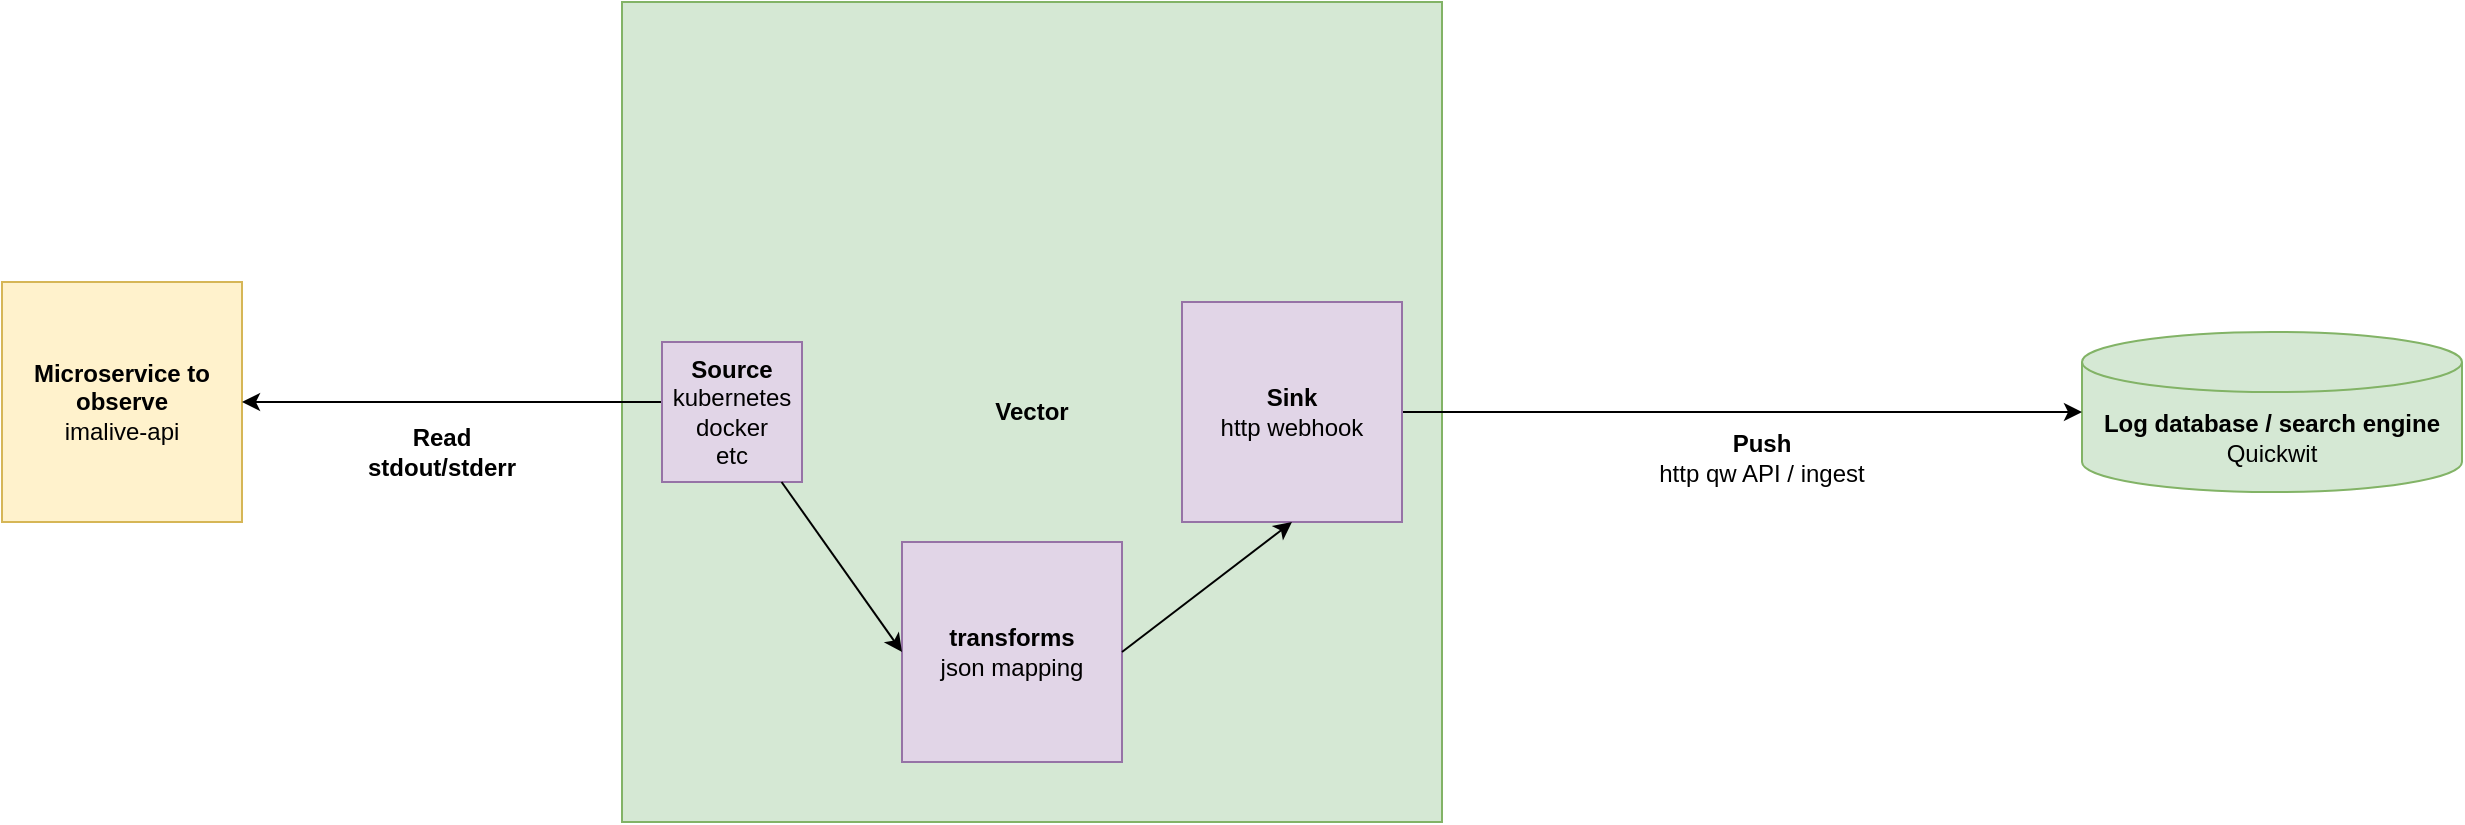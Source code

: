 <mxfile version="24.7.17">
  <diagram name="Page-1" id="CHFMe2IRVTsI6qmm4ftn">
    <mxGraphModel dx="2394" dy="1627" grid="1" gridSize="10" guides="1" tooltips="1" connect="1" arrows="1" fold="1" page="1" pageScale="1" pageWidth="850" pageHeight="1100" math="0" shadow="0">
      <root>
        <mxCell id="0" />
        <mxCell id="1" parent="0" />
        <mxCell id="whdzYoUCEXQkv3xc6MTR-1" value="&lt;b&gt;Microservice to observe&lt;/b&gt;&lt;div&gt;imalive-api&lt;/div&gt;" style="whiteSpace=wrap;html=1;aspect=fixed;fillColor=#fff2cc;strokeColor=#d6b656;" parent="1" vertex="1">
          <mxGeometry x="40" y="280" width="120" height="120" as="geometry" />
        </mxCell>
        <mxCell id="whdzYoUCEXQkv3xc6MTR-2" value="&lt;b&gt;Vector&lt;/b&gt;" style="whiteSpace=wrap;html=1;aspect=fixed;fillColor=#d5e8d4;strokeColor=#82b366;" parent="1" vertex="1">
          <mxGeometry x="350" y="140" width="410" height="410" as="geometry" />
        </mxCell>
        <mxCell id="whdzYoUCEXQkv3xc6MTR-3" value="" style="endArrow=classic;html=1;rounded=0;exitX=0.143;exitY=0.429;exitDx=0;exitDy=0;entryX=1;entryY=0.5;entryDx=0;entryDy=0;exitPerimeter=0;" parent="1" source="u7MDSzphMWqFGJtIxUIO-4" target="whdzYoUCEXQkv3xc6MTR-1" edge="1">
          <mxGeometry width="50" height="50" relative="1" as="geometry">
            <mxPoint x="270" y="280" as="sourcePoint" />
            <mxPoint x="320" y="230" as="targetPoint" />
          </mxGeometry>
        </mxCell>
        <mxCell id="whdzYoUCEXQkv3xc6MTR-4" value="&lt;b&gt;Log database / search engine&lt;br&gt;&lt;/b&gt;Quickwit" style="shape=cylinder3;whiteSpace=wrap;html=1;boundedLbl=1;backgroundOutline=1;size=15;fillColor=#d5e8d4;strokeColor=#82b366;" parent="1" vertex="1">
          <mxGeometry x="1080" y="305" width="190" height="80" as="geometry" />
        </mxCell>
        <mxCell id="whdzYoUCEXQkv3xc6MTR-6" value="" style="endArrow=classic;html=1;rounded=0;entryX=0;entryY=0.5;entryDx=0;entryDy=0;entryPerimeter=0;exitX=1;exitY=0.5;exitDx=0;exitDy=0;" parent="1" source="u7MDSzphMWqFGJtIxUIO-6" target="whdzYoUCEXQkv3xc6MTR-4" edge="1">
          <mxGeometry width="50" height="50" relative="1" as="geometry">
            <mxPoint x="480" y="240" as="sourcePoint" />
            <mxPoint x="530" y="110" as="targetPoint" />
          </mxGeometry>
        </mxCell>
        <mxCell id="whdzYoUCEXQkv3xc6MTR-7" value="&lt;b&gt;Read&lt;br&gt;stdout/stderr&lt;/b&gt;" style="text;html=1;align=center;verticalAlign=middle;whiteSpace=wrap;rounded=0;" parent="1" vertex="1">
          <mxGeometry x="230" y="350" width="60" height="30" as="geometry" />
        </mxCell>
        <mxCell id="whdzYoUCEXQkv3xc6MTR-9" value="&lt;b&gt;Push&lt;/b&gt;&lt;br&gt;http qw API / ingest" style="text;html=1;align=center;verticalAlign=middle;whiteSpace=wrap;rounded=0;" parent="1" vertex="1">
          <mxGeometry x="860" y="335" width="120" height="65" as="geometry" />
        </mxCell>
        <mxCell id="u7MDSzphMWqFGJtIxUIO-4" value="&lt;b&gt;Source&lt;/b&gt;&lt;div&gt;kubernetes&lt;/div&gt;&lt;div&gt;docker&lt;/div&gt;&lt;div&gt;etc&lt;/div&gt;" style="whiteSpace=wrap;html=1;aspect=fixed;fillColor=#e1d5e7;strokeColor=#9673a6;" vertex="1" parent="1">
          <mxGeometry x="370" y="310" width="70" height="70" as="geometry" />
        </mxCell>
        <mxCell id="u7MDSzphMWqFGJtIxUIO-5" value="&lt;b&gt;transforms&lt;/b&gt;&lt;div&gt;json mapping&lt;/div&gt;" style="whiteSpace=wrap;html=1;aspect=fixed;fillColor=#e1d5e7;strokeColor=#9673a6;" vertex="1" parent="1">
          <mxGeometry x="490" y="410" width="110" height="110" as="geometry" />
        </mxCell>
        <mxCell id="u7MDSzphMWqFGJtIxUIO-6" value="&lt;b&gt;Sink&lt;/b&gt;&lt;div&gt;http webhook&lt;/div&gt;" style="whiteSpace=wrap;html=1;aspect=fixed;fillColor=#e1d5e7;strokeColor=#9673a6;" vertex="1" parent="1">
          <mxGeometry x="630" y="290" width="110" height="110" as="geometry" />
        </mxCell>
        <mxCell id="u7MDSzphMWqFGJtIxUIO-8" value="" style="endArrow=classic;html=1;rounded=0;entryX=0;entryY=0.5;entryDx=0;entryDy=0;" edge="1" parent="1" source="u7MDSzphMWqFGJtIxUIO-4" target="u7MDSzphMWqFGJtIxUIO-5">
          <mxGeometry width="50" height="50" relative="1" as="geometry">
            <mxPoint x="390" y="350" as="sourcePoint" />
            <mxPoint x="170" y="355" as="targetPoint" />
          </mxGeometry>
        </mxCell>
        <mxCell id="u7MDSzphMWqFGJtIxUIO-9" value="" style="endArrow=classic;html=1;rounded=0;exitX=1;exitY=0.5;exitDx=0;exitDy=0;entryX=0.5;entryY=1;entryDx=0;entryDy=0;" edge="1" parent="1" source="u7MDSzphMWqFGJtIxUIO-5" target="u7MDSzphMWqFGJtIxUIO-6">
          <mxGeometry width="50" height="50" relative="1" as="geometry">
            <mxPoint x="435" y="390" as="sourcePoint" />
            <mxPoint x="500" y="505" as="targetPoint" />
          </mxGeometry>
        </mxCell>
      </root>
    </mxGraphModel>
  </diagram>
</mxfile>
